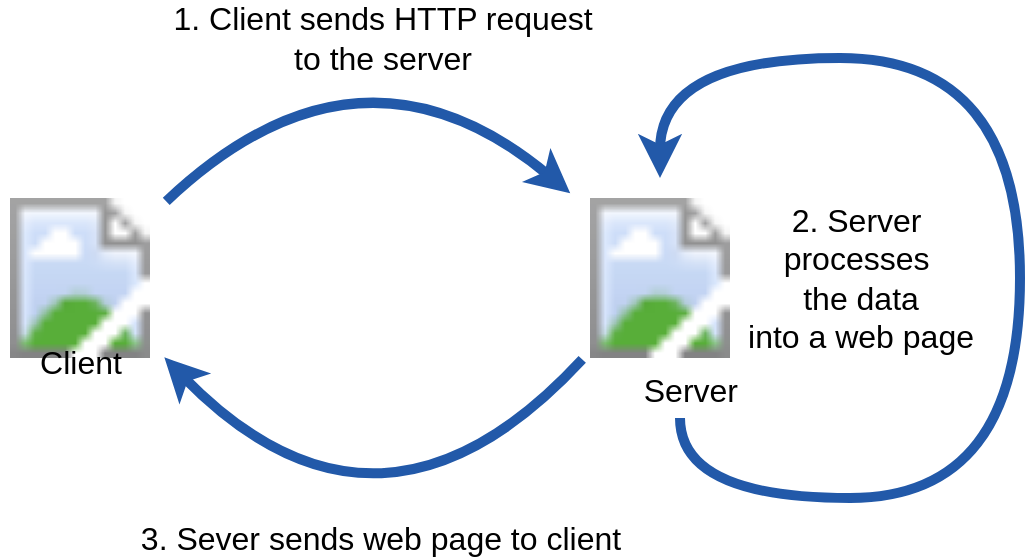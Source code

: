 <mxGraphModel dx="750" dy="769" grid="1" gridSize="10" guides="1" tooltips="1" connect="1" arrows="1" fold="1" page="1" pageScale="1" pageWidth="850" pageHeight="1100" background="#ffffff"><root><mxCell id="0"/><mxCell id="1" parent="0"/><mxCell id="10" style="html=1;exitX=0.014;exitY=1.009;entryX=1.027;entryY=0.996;jettySize=auto;orthogonalLoop=1;strokeWidth=5;fontSize=16;curved=1;exitPerimeter=0;entryPerimeter=0;strokeColor=#2259A9;" edge="1" parent="1" source="2" target="3"><mxGeometry relative="1" as="geometry"><Array as="points"><mxPoint x="400" y="440"/></Array></mxGeometry></mxCell><mxCell id="19" value="3. Sever sends web page to client" style="text;html=1;resizable=0;points=[];align=center;verticalAlign=middle;labelBackgroundColor=#ffffff;fontSize=16;" vertex="1" connectable="0" parent="10"><mxGeometry x="-0.212" y="-45" relative="1" as="geometry"><mxPoint x="13" y="32" as="offset"/></mxGeometry></mxCell><mxCell id="2" value="Server" style="image;html=1;labelBackgroundColor=#ffffff;image=https://raw.githubusercontent.com/jgraph/mxgraph/master/javascript/examples/grapheditor/www/stencils//clipart/Server_Tower_128x128.png;fontSize=16;align=right;" vertex="1" parent="1"><mxGeometry x="500" y="250" width="80" height="80" as="geometry"/></mxCell><mxCell id="20" style="edgeStyle=orthogonalEdgeStyle;curved=1;html=1;jettySize=auto;orthogonalLoop=1;strokeWidth=5;fontSize=16;strokeColor=#2259A9;" edge="1" parent="1"><mxGeometry relative="1" as="geometry"><mxPoint x="540" y="240" as="targetPoint"/><mxPoint x="550" y="360" as="sourcePoint"/><Array as="points"><mxPoint x="550" y="400"/><mxPoint x="720" y="400"/><mxPoint x="720" y="180"/><mxPoint x="540" y="180"/></Array></mxGeometry></mxCell><mxCell id="29" value="2. Server&amp;nbsp;&lt;div&gt;processes&amp;nbsp;&lt;div&gt;the data&lt;div&gt;into a web page&lt;/div&gt;&lt;/div&gt;&lt;/div&gt;" style="text;html=1;resizable=0;points=[];align=center;verticalAlign=middle;labelBackgroundColor=none;fontSize=16;" vertex="1" connectable="0" parent="20"><mxGeometry x="-0.009" y="-2" relative="1" as="geometry"><mxPoint x="-82" y="12" as="offset"/></mxGeometry></mxCell><mxCell id="3" value="&lt;div style=&quot;text-align: right&quot;&gt;&lt;br&gt;&lt;/div&gt;" style="image;html=1;labelBackgroundColor=#ffffff;image=https://raw.githubusercontent.com/jgraph/mxgraph/master/javascript/examples/grapheditor/www/stencils//clipart/Laptop_128x128.png;fontSize=18;align=left;" vertex="1" parent="1"><mxGeometry x="210" y="250" width="80" height="80" as="geometry"/></mxCell><mxCell id="4" value="" style="curved=1;endArrow=classic;html=1;exitX=1.039;exitY=0.021;entryX=-0.061;entryY=-0.029;entryPerimeter=0;strokeWidth=5;exitPerimeter=0;fontColor=#0066CC;strokeColor=#2259A9;" edge="1" parent="1" source="3" target="2"><mxGeometry width="50" height="50" relative="1" as="geometry"><mxPoint x="210" y="410" as="sourcePoint"/><mxPoint x="280" y="350" as="targetPoint"/><Array as="points"><mxPoint x="390" y="160"/></Array></mxGeometry></mxCell><mxCell id="9" value="1. Client sends HTTP request&lt;div&gt;to the server&lt;/div&gt;" style="text;html=1;resizable=0;points=[];align=center;verticalAlign=middle;labelBackgroundColor=#ffffff;fontSize=16;" vertex="1" connectable="0" parent="4"><mxGeometry x="0.129" y="-35" relative="1" as="geometry"><mxPoint x="18" y="-29" as="offset"/></mxGeometry></mxCell><mxCell id="28" value="Client" style="text;html=1;resizable=0;points=[];autosize=1;align=center;verticalAlign=top;spacingTop=-4;fontSize=16;" vertex="1" parent="1"><mxGeometry x="220" y="320" width="60" height="20" as="geometry"/></mxCell></root></mxGraphModel>